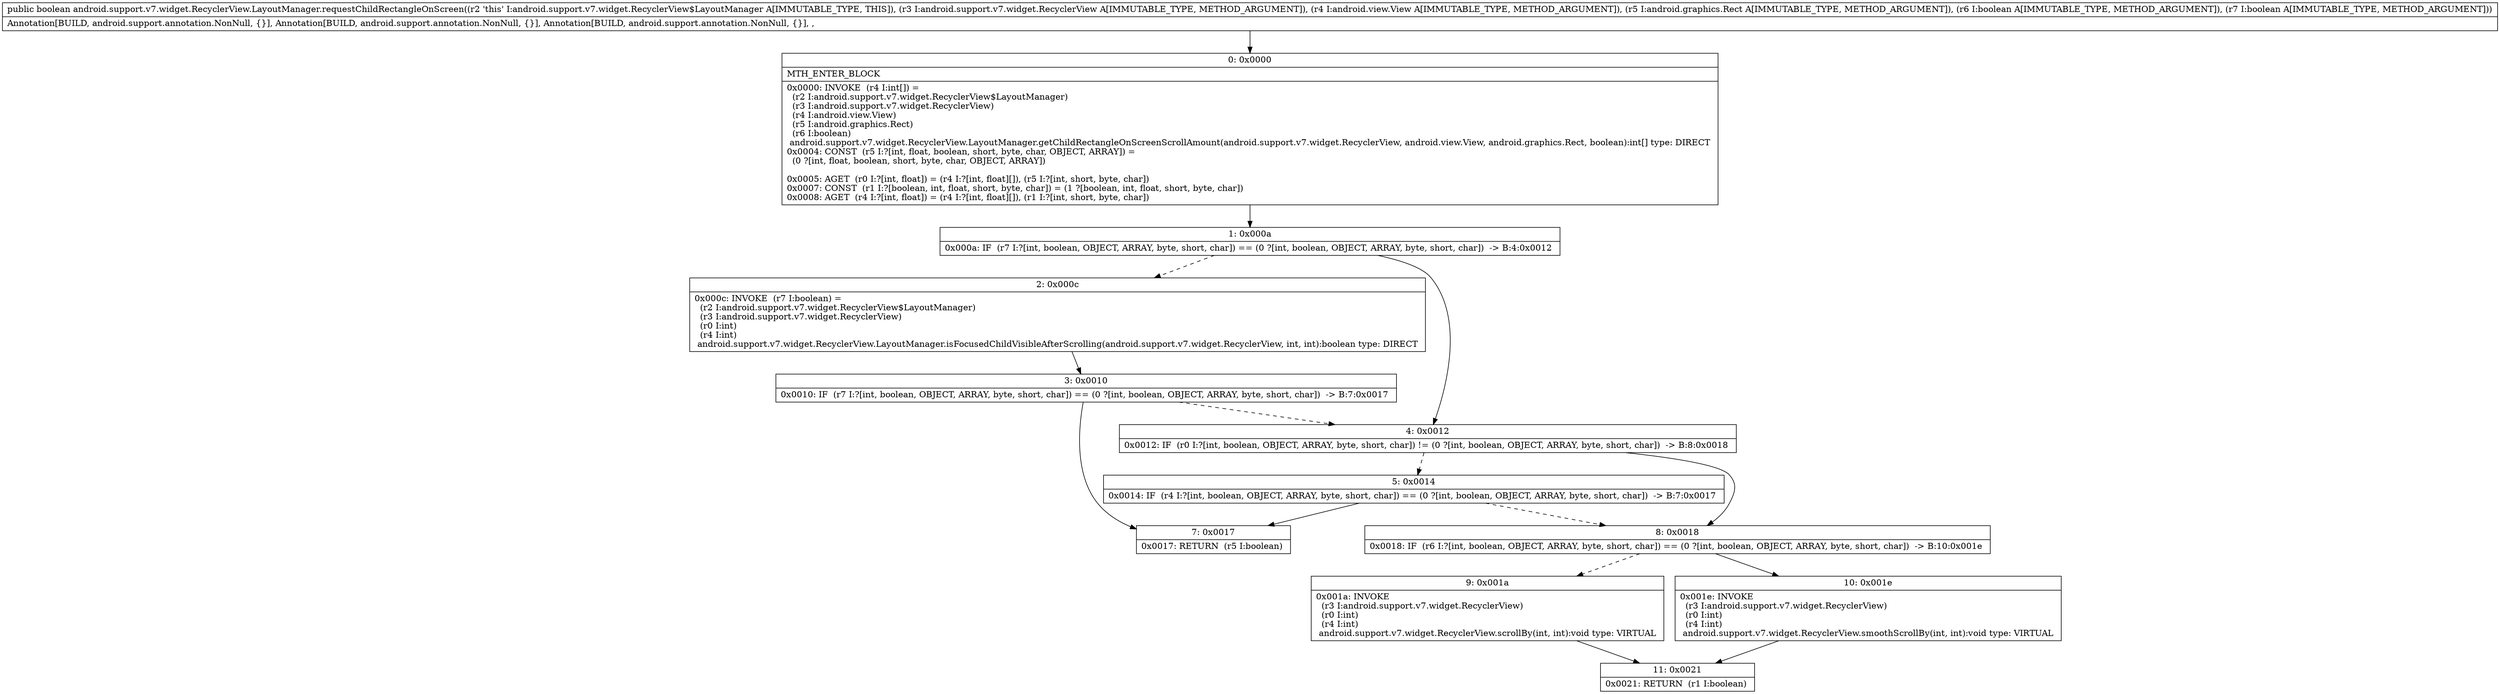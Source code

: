 digraph "CFG forandroid.support.v7.widget.RecyclerView.LayoutManager.requestChildRectangleOnScreen(Landroid\/support\/v7\/widget\/RecyclerView;Landroid\/view\/View;Landroid\/graphics\/Rect;ZZ)Z" {
Node_0 [shape=record,label="{0\:\ 0x0000|MTH_ENTER_BLOCK\l|0x0000: INVOKE  (r4 I:int[]) = \l  (r2 I:android.support.v7.widget.RecyclerView$LayoutManager)\l  (r3 I:android.support.v7.widget.RecyclerView)\l  (r4 I:android.view.View)\l  (r5 I:android.graphics.Rect)\l  (r6 I:boolean)\l android.support.v7.widget.RecyclerView.LayoutManager.getChildRectangleOnScreenScrollAmount(android.support.v7.widget.RecyclerView, android.view.View, android.graphics.Rect, boolean):int[] type: DIRECT \l0x0004: CONST  (r5 I:?[int, float, boolean, short, byte, char, OBJECT, ARRAY]) = \l  (0 ?[int, float, boolean, short, byte, char, OBJECT, ARRAY])\l \l0x0005: AGET  (r0 I:?[int, float]) = (r4 I:?[int, float][]), (r5 I:?[int, short, byte, char]) \l0x0007: CONST  (r1 I:?[boolean, int, float, short, byte, char]) = (1 ?[boolean, int, float, short, byte, char]) \l0x0008: AGET  (r4 I:?[int, float]) = (r4 I:?[int, float][]), (r1 I:?[int, short, byte, char]) \l}"];
Node_1 [shape=record,label="{1\:\ 0x000a|0x000a: IF  (r7 I:?[int, boolean, OBJECT, ARRAY, byte, short, char]) == (0 ?[int, boolean, OBJECT, ARRAY, byte, short, char])  \-\> B:4:0x0012 \l}"];
Node_2 [shape=record,label="{2\:\ 0x000c|0x000c: INVOKE  (r7 I:boolean) = \l  (r2 I:android.support.v7.widget.RecyclerView$LayoutManager)\l  (r3 I:android.support.v7.widget.RecyclerView)\l  (r0 I:int)\l  (r4 I:int)\l android.support.v7.widget.RecyclerView.LayoutManager.isFocusedChildVisibleAfterScrolling(android.support.v7.widget.RecyclerView, int, int):boolean type: DIRECT \l}"];
Node_3 [shape=record,label="{3\:\ 0x0010|0x0010: IF  (r7 I:?[int, boolean, OBJECT, ARRAY, byte, short, char]) == (0 ?[int, boolean, OBJECT, ARRAY, byte, short, char])  \-\> B:7:0x0017 \l}"];
Node_4 [shape=record,label="{4\:\ 0x0012|0x0012: IF  (r0 I:?[int, boolean, OBJECT, ARRAY, byte, short, char]) != (0 ?[int, boolean, OBJECT, ARRAY, byte, short, char])  \-\> B:8:0x0018 \l}"];
Node_5 [shape=record,label="{5\:\ 0x0014|0x0014: IF  (r4 I:?[int, boolean, OBJECT, ARRAY, byte, short, char]) == (0 ?[int, boolean, OBJECT, ARRAY, byte, short, char])  \-\> B:7:0x0017 \l}"];
Node_7 [shape=record,label="{7\:\ 0x0017|0x0017: RETURN  (r5 I:boolean) \l}"];
Node_8 [shape=record,label="{8\:\ 0x0018|0x0018: IF  (r6 I:?[int, boolean, OBJECT, ARRAY, byte, short, char]) == (0 ?[int, boolean, OBJECT, ARRAY, byte, short, char])  \-\> B:10:0x001e \l}"];
Node_9 [shape=record,label="{9\:\ 0x001a|0x001a: INVOKE  \l  (r3 I:android.support.v7.widget.RecyclerView)\l  (r0 I:int)\l  (r4 I:int)\l android.support.v7.widget.RecyclerView.scrollBy(int, int):void type: VIRTUAL \l}"];
Node_10 [shape=record,label="{10\:\ 0x001e|0x001e: INVOKE  \l  (r3 I:android.support.v7.widget.RecyclerView)\l  (r0 I:int)\l  (r4 I:int)\l android.support.v7.widget.RecyclerView.smoothScrollBy(int, int):void type: VIRTUAL \l}"];
Node_11 [shape=record,label="{11\:\ 0x0021|0x0021: RETURN  (r1 I:boolean) \l}"];
MethodNode[shape=record,label="{public boolean android.support.v7.widget.RecyclerView.LayoutManager.requestChildRectangleOnScreen((r2 'this' I:android.support.v7.widget.RecyclerView$LayoutManager A[IMMUTABLE_TYPE, THIS]), (r3 I:android.support.v7.widget.RecyclerView A[IMMUTABLE_TYPE, METHOD_ARGUMENT]), (r4 I:android.view.View A[IMMUTABLE_TYPE, METHOD_ARGUMENT]), (r5 I:android.graphics.Rect A[IMMUTABLE_TYPE, METHOD_ARGUMENT]), (r6 I:boolean A[IMMUTABLE_TYPE, METHOD_ARGUMENT]), (r7 I:boolean A[IMMUTABLE_TYPE, METHOD_ARGUMENT]))  | Annotation[BUILD, android.support.annotation.NonNull, \{\}], Annotation[BUILD, android.support.annotation.NonNull, \{\}], Annotation[BUILD, android.support.annotation.NonNull, \{\}], , \l}"];
MethodNode -> Node_0;
Node_0 -> Node_1;
Node_1 -> Node_2[style=dashed];
Node_1 -> Node_4;
Node_2 -> Node_3;
Node_3 -> Node_4[style=dashed];
Node_3 -> Node_7;
Node_4 -> Node_5[style=dashed];
Node_4 -> Node_8;
Node_5 -> Node_7;
Node_5 -> Node_8[style=dashed];
Node_8 -> Node_9[style=dashed];
Node_8 -> Node_10;
Node_9 -> Node_11;
Node_10 -> Node_11;
}

